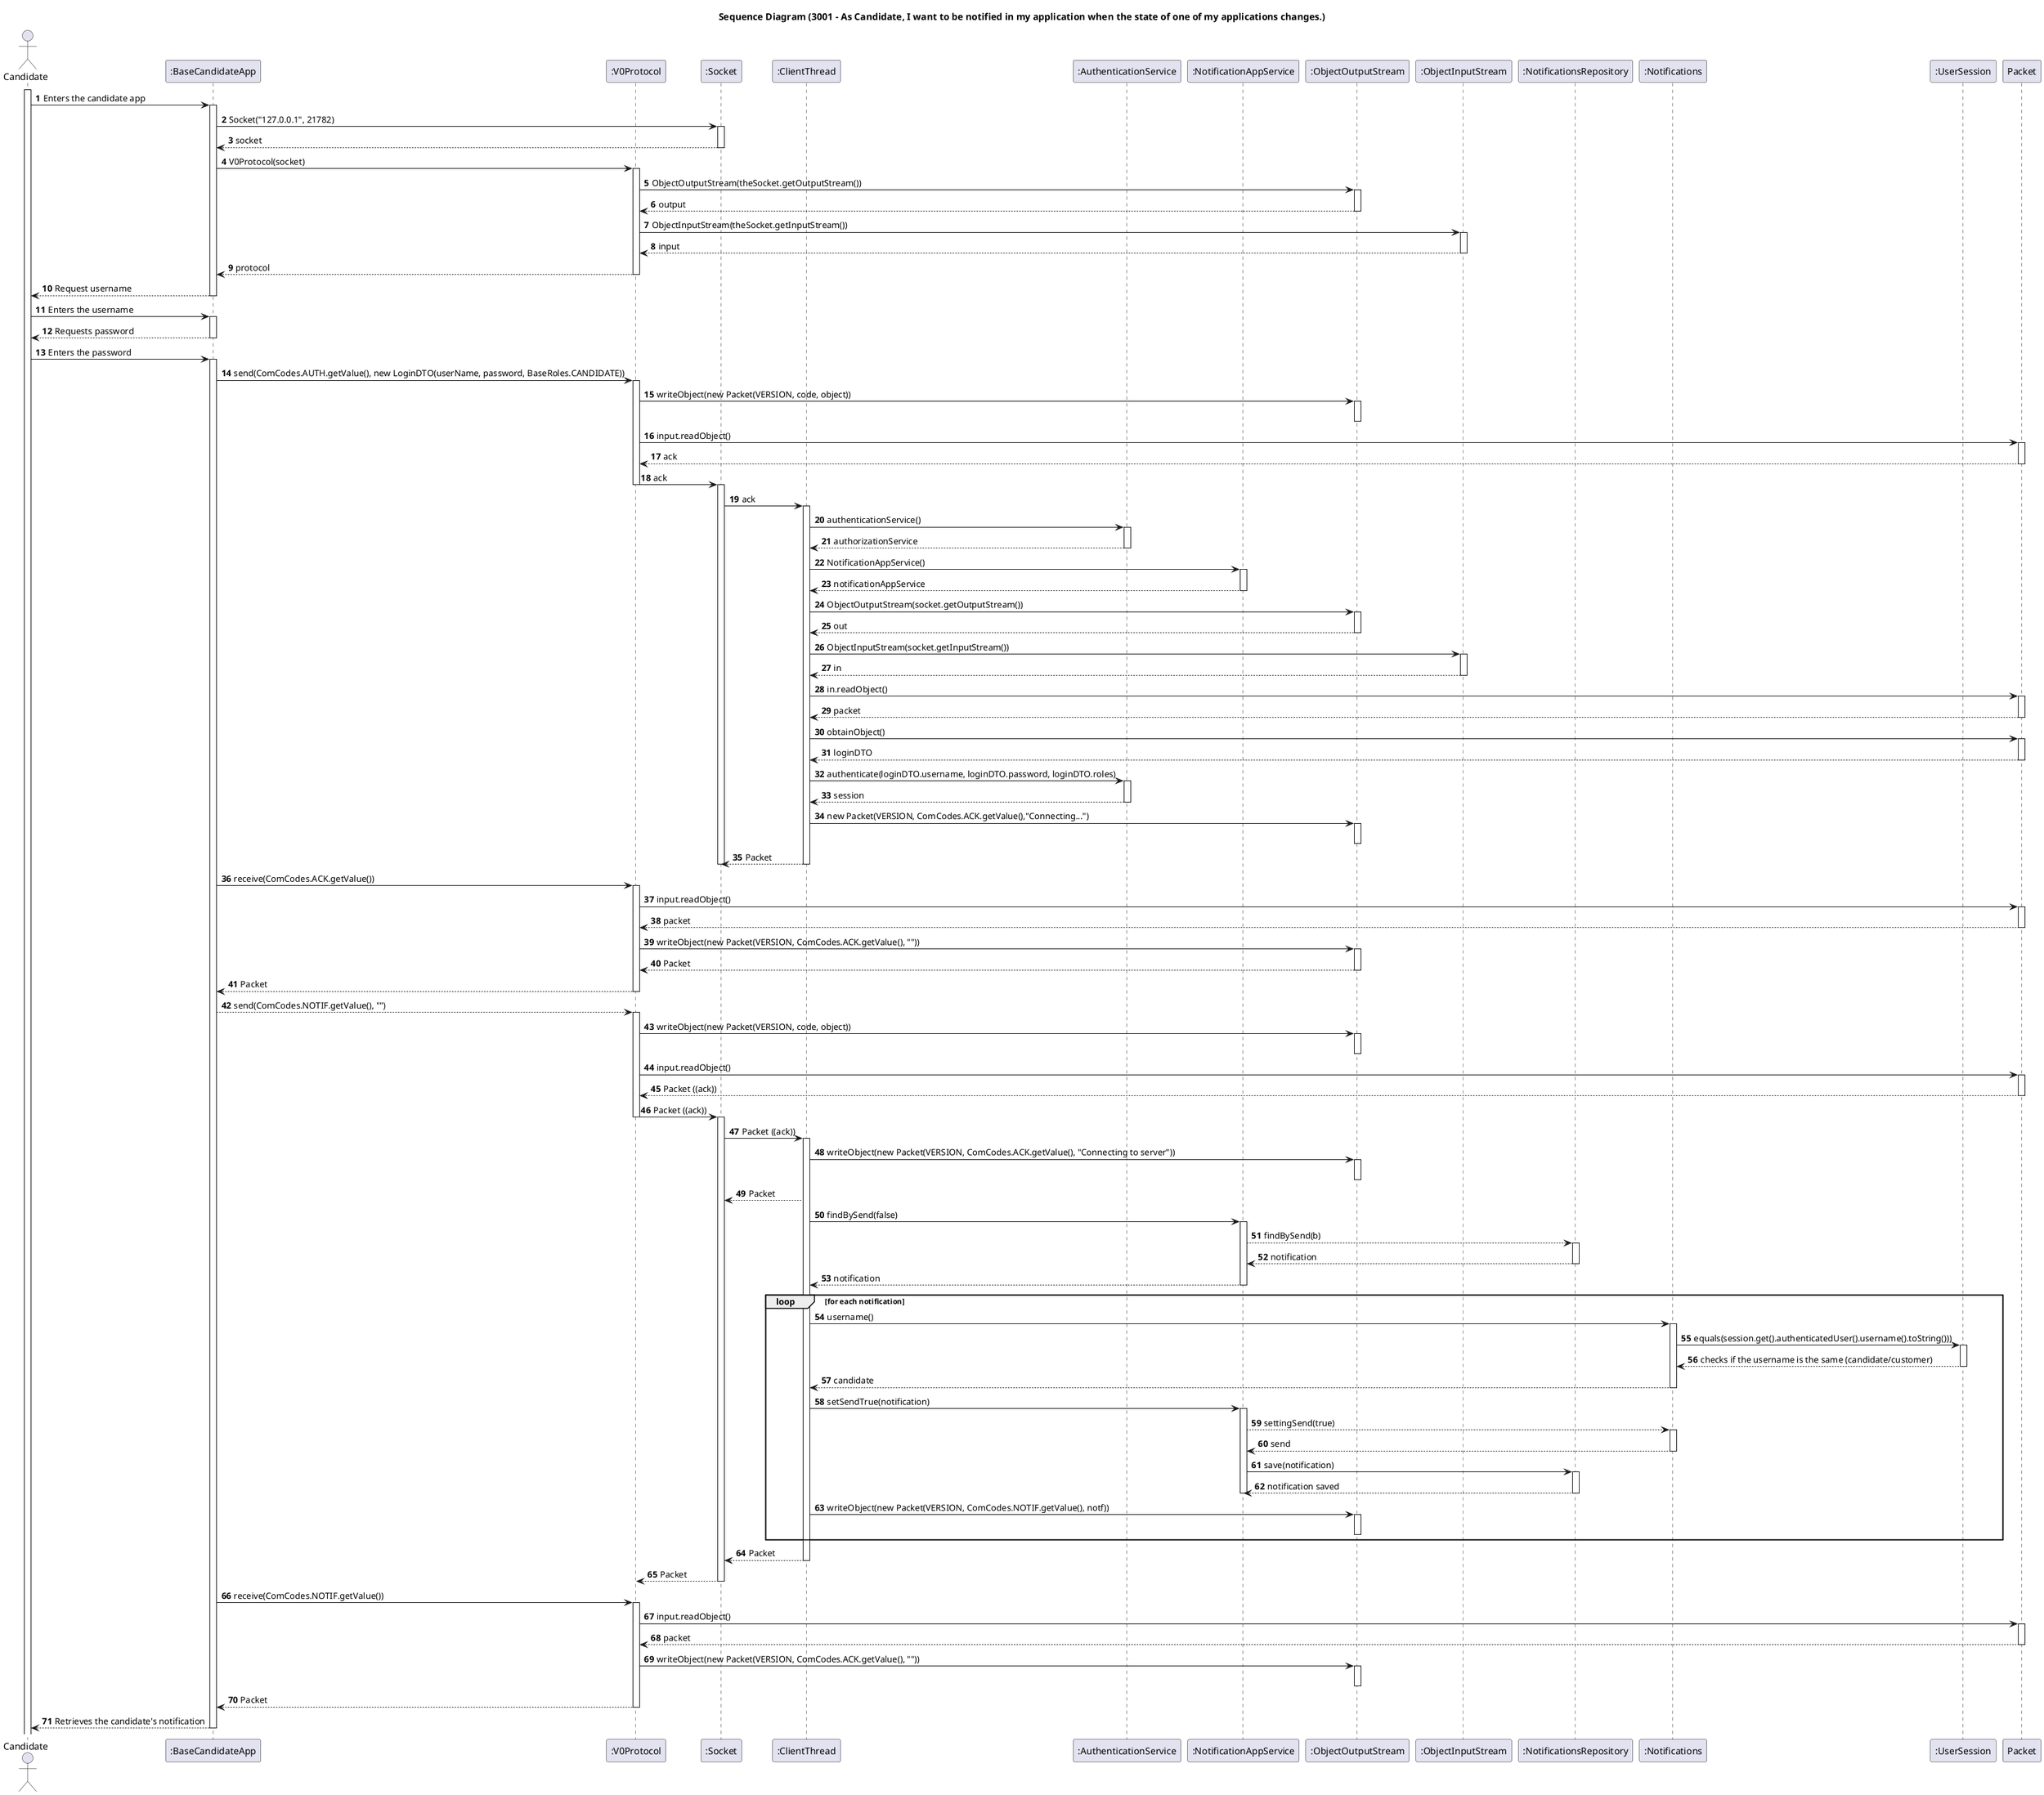 @startuml

autonumber
title Sequence Diagram (3001 - As Candidate, I want to be notified in my application when the state of one of my applications changes.)

actor Candidate as Candidate
participant BaseCandidateApp as ":BaseCandidateApp"
participant V0Protocol as ":V0Protocol"
participant Socket as ":Socket"
participant ClientThread as ":ClientThread"
participant AuthenticationService as ":AuthenticationService"
participant NotificationAppService as ":NotificationAppService"
participant ObjectOutputStream as ":ObjectOutputStream"
participant ObjectInputStream as ":ObjectInputStream"
participant NotificationsRepository as ":NotificationsRepository"
participant Notifications as ":Notifications"
participant UserSession as ":UserSession"

activate Candidate
Candidate -> BaseCandidateApp: Enters the candidate app
activate BaseCandidateApp
BaseCandidateApp-> Socket: Socket("127.0.0.1", 21782)
activate Socket
Socket --> BaseCandidateApp: socket
deactivate Socket
BaseCandidateApp->V0Protocol: V0Protocol(socket)
activate V0Protocol
V0Protocol->ObjectOutputStream: ObjectOutputStream(theSocket.getOutputStream())
activate ObjectOutputStream
ObjectOutputStream-->V0Protocol:output
deactivate ObjectOutputStream
V0Protocol->ObjectInputStream: ObjectInputStream(theSocket.getInputStream())
activate ObjectInputStream
ObjectInputStream-->V0Protocol:input
deactivate ObjectInputStream
V0Protocol--> BaseCandidateApp :protocol
deactivate V0Protocol
BaseCandidateApp-->Candidate: Request username
deactivate BaseCandidateApp
Candidate -> BaseCandidateApp: Enters the username
activate BaseCandidateApp
BaseCandidateApp--> Candidate: Requests password
deactivate BaseCandidateApp
Candidate->BaseCandidateApp: Enters the password
activate BaseCandidateApp
BaseCandidateApp->V0Protocol:send(ComCodes.AUTH.getValue(), new LoginDTO(userName, password, BaseRoles.CANDIDATE))
activate V0Protocol
V0Protocol->ObjectOutputStream:writeObject(new Packet(VERSION, code, object))
activate ObjectOutputStream
deactivate ObjectOutputStream
V0Protocol->Packet: input.readObject()
activate Packet
Packet-->V0Protocol: ack
deactivate Packet
V0Protocol->Socket: ack
deactivate V0Protocol
activate Socket
Socket->ClientThread: ack
activate ClientThread
ClientThread->AuthenticationService:authenticationService()
activate AuthenticationService
AuthenticationService-->ClientThread:authorizationService
deactivate AuthenticationService
ClientThread->NotificationAppService: NotificationAppService()
activate NotificationAppService
NotificationAppService-->ClientThread: notificationAppService
deactivate NotificationAppService
ClientThread->ObjectOutputStream: ObjectOutputStream(socket.getOutputStream())
activate ObjectOutputStream
ObjectOutputStream-->ClientThread: out
deactivate ObjectOutputStream
ClientThread->ObjectInputStream: ObjectInputStream(socket.getInputStream())
activate ObjectInputStream
ObjectInputStream-->ClientThread: in
deactivate ObjectInputStream
ClientThread->Packet: in.readObject()
activate Packet
Packet-->ClientThread: packet
deactivate Packet
ClientThread->Packet: obtainObject()
activate Packet
Packet-->ClientThread: loginDTO
deactivate Packet
ClientThread->AuthenticationService: authenticate(loginDTO.username, loginDTO.password, loginDTO.roles)
activate AuthenticationService
AuthenticationService-->ClientThread: session
deactivate AuthenticationService
ClientThread->ObjectOutputStream: new Packet(VERSION, ComCodes.ACK.getValue(),"Connecting...")
activate ObjectOutputStream
deactivate ObjectOutputStream
ClientThread-->Socket: Packet
deactivate ClientThread
deactivate Socket
BaseCandidateApp->V0Protocol:receive(ComCodes.ACK.getValue())
activate V0Protocol
V0Protocol->Packet: input.readObject()
activate Packet
Packet-->V0Protocol: packet
deactivate Packet
V0Protocol->ObjectOutputStream: writeObject(new Packet(VERSION, ComCodes.ACK.getValue(), ""))
activate ObjectOutputStream
ObjectOutputStream-->V0Protocol: Packet
deactivate ObjectOutputStream
V0Protocol-->BaseCandidateApp: Packet
deactivate V0Protocol
BaseCandidateApp-->V0Protocol:send(ComCodes.NOTIF.getValue(), "")
activate V0Protocol
V0Protocol->ObjectOutputStream: writeObject(new Packet(VERSION, code, object))
activate ObjectOutputStream
deactivate ObjectOutputStream
V0Protocol->Packet: input.readObject()
activate Packet
Packet-->V0Protocol:Packet ((ack))
deactivate Packet
V0Protocol->Socket: Packet ((ack))
deactivate V0Protocol
activate Socket
Socket->ClientThread: Packet ((ack))
activate ClientThread
ClientThread->ObjectOutputStream: writeObject(new Packet(VERSION, ComCodes.ACK.getValue(), "Connecting to server"))
activate ObjectOutputStream
deactivate ObjectOutputStream
ClientThread-->Socket: Packet
ClientThread->NotificationAppService: findBySend(false)
activate NotificationAppService
NotificationAppService-->NotificationsRepository:findBySend(b)
activate NotificationsRepository
NotificationsRepository-->NotificationAppService: notification
deactivate NotificationsRepository
NotificationAppService-->ClientThread: notification
deactivate NotificationAppService
loop for each notification
ClientThread->Notifications:username()
activate Notifications
Notifications->UserSession: equals(session.get().authenticatedUser().username().toString()))
activate UserSession
UserSession-->Notifications: checks if the username is the same (candidate/customer)
deactivate UserSession
Notifications-->ClientThread: candidate
deactivate Notifications
ClientThread->NotificationAppService: setSendTrue(notification)
activate NotificationAppService
NotificationAppService-->Notifications:settingSend(true)
activate Notifications
Notifications-->NotificationAppService:send
deactivate Notifications
NotificationAppService->NotificationsRepository:save(notification)
activate NotificationsRepository
NotificationsRepository-->NotificationAppService: notification saved
deactivate NotificationsRepository
deactivate NotificationAppService
ClientThread ->ObjectOutputStream: writeObject(new Packet(VERSION, ComCodes.NOTIF.getValue(), notf))
activate ObjectOutputStream
deactivate ObjectOutputStream
end loop
ClientThread-->Socket: Packet
deactivate ClientThread
Socket-->V0Protocol: Packet
deactivate Socket
BaseCandidateApp -> V0Protocol: receive(ComCodes.NOTIF.getValue())
activate V0Protocol
V0Protocol->Packet: input.readObject()
activate Packet
Packet --> V0Protocol: packet
deactivate Packet
V0Protocol-> ObjectOutputStream: writeObject(new Packet(VERSION, ComCodes.ACK.getValue(), ""))
activate ObjectOutputStream
deactivate ObjectOutputStream
V0Protocol-->BaseCandidateApp: Packet
deactivate V0Protocol
BaseCandidateApp --> Candidate: Retrieves the candidate's notification
deactivate BaseCandidateApp

@enduml